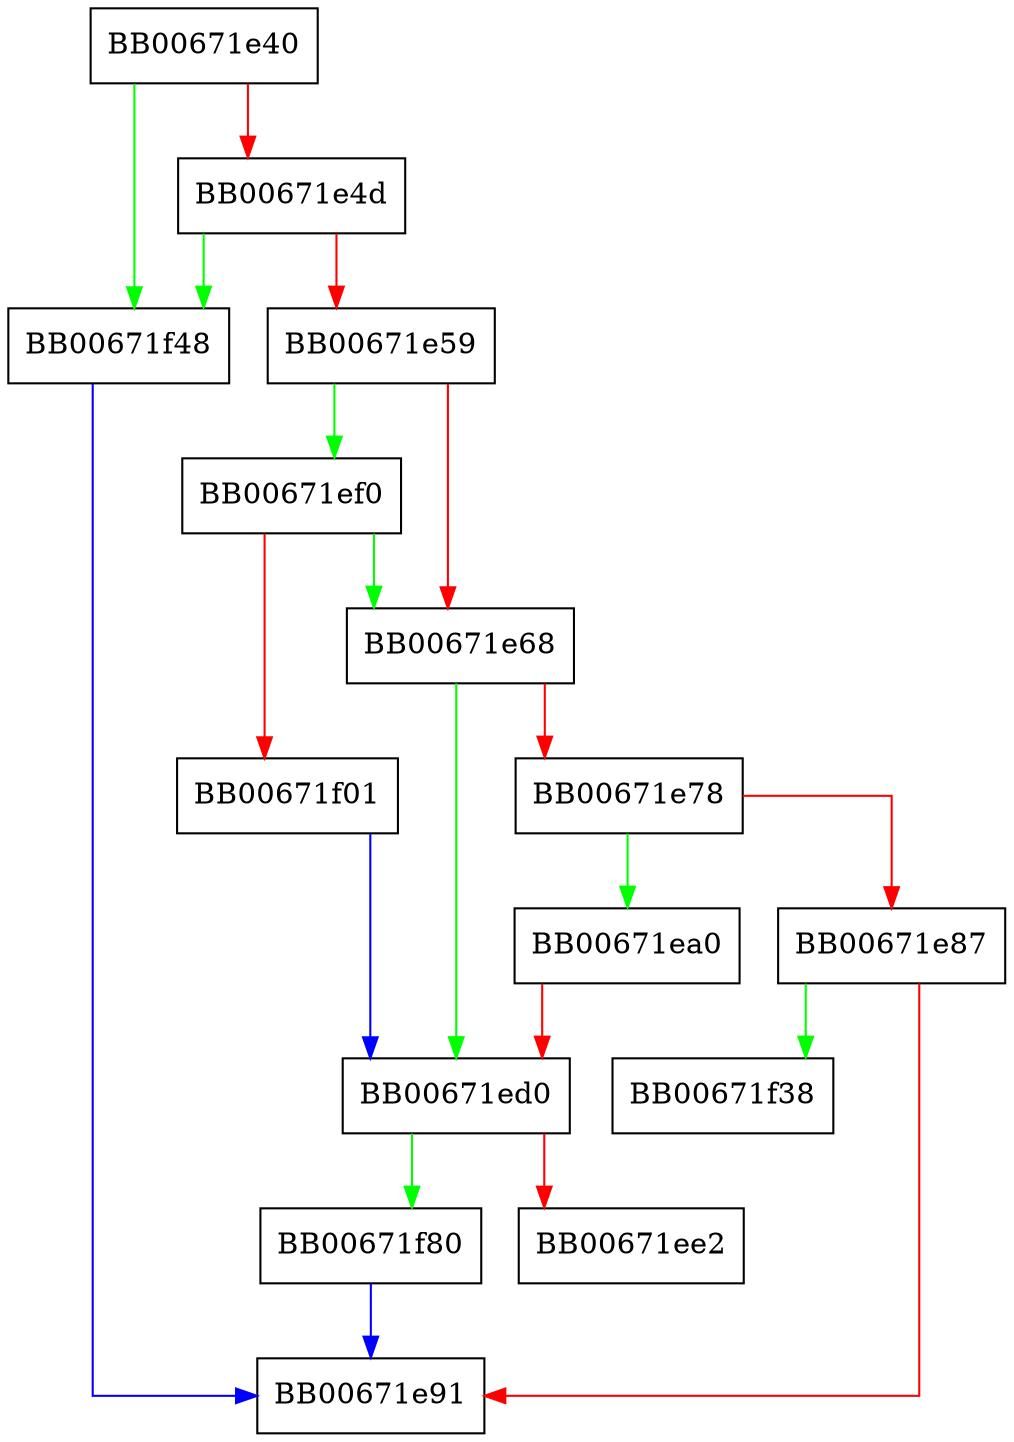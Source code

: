 digraph ossl_x509at_add1_attr {
  node [shape="box"];
  graph [splines=ortho];
  BB00671e40 -> BB00671f48 [color="green"];
  BB00671e40 -> BB00671e4d [color="red"];
  BB00671e4d -> BB00671f48 [color="green"];
  BB00671e4d -> BB00671e59 [color="red"];
  BB00671e59 -> BB00671ef0 [color="green"];
  BB00671e59 -> BB00671e68 [color="red"];
  BB00671e68 -> BB00671ed0 [color="green"];
  BB00671e68 -> BB00671e78 [color="red"];
  BB00671e78 -> BB00671ea0 [color="green"];
  BB00671e78 -> BB00671e87 [color="red"];
  BB00671e87 -> BB00671f38 [color="green"];
  BB00671e87 -> BB00671e91 [color="red"];
  BB00671ea0 -> BB00671ed0 [color="red"];
  BB00671ed0 -> BB00671f80 [color="green"];
  BB00671ed0 -> BB00671ee2 [color="red"];
  BB00671ef0 -> BB00671e68 [color="green"];
  BB00671ef0 -> BB00671f01 [color="red"];
  BB00671f01 -> BB00671ed0 [color="blue"];
  BB00671f48 -> BB00671e91 [color="blue"];
  BB00671f80 -> BB00671e91 [color="blue"];
}